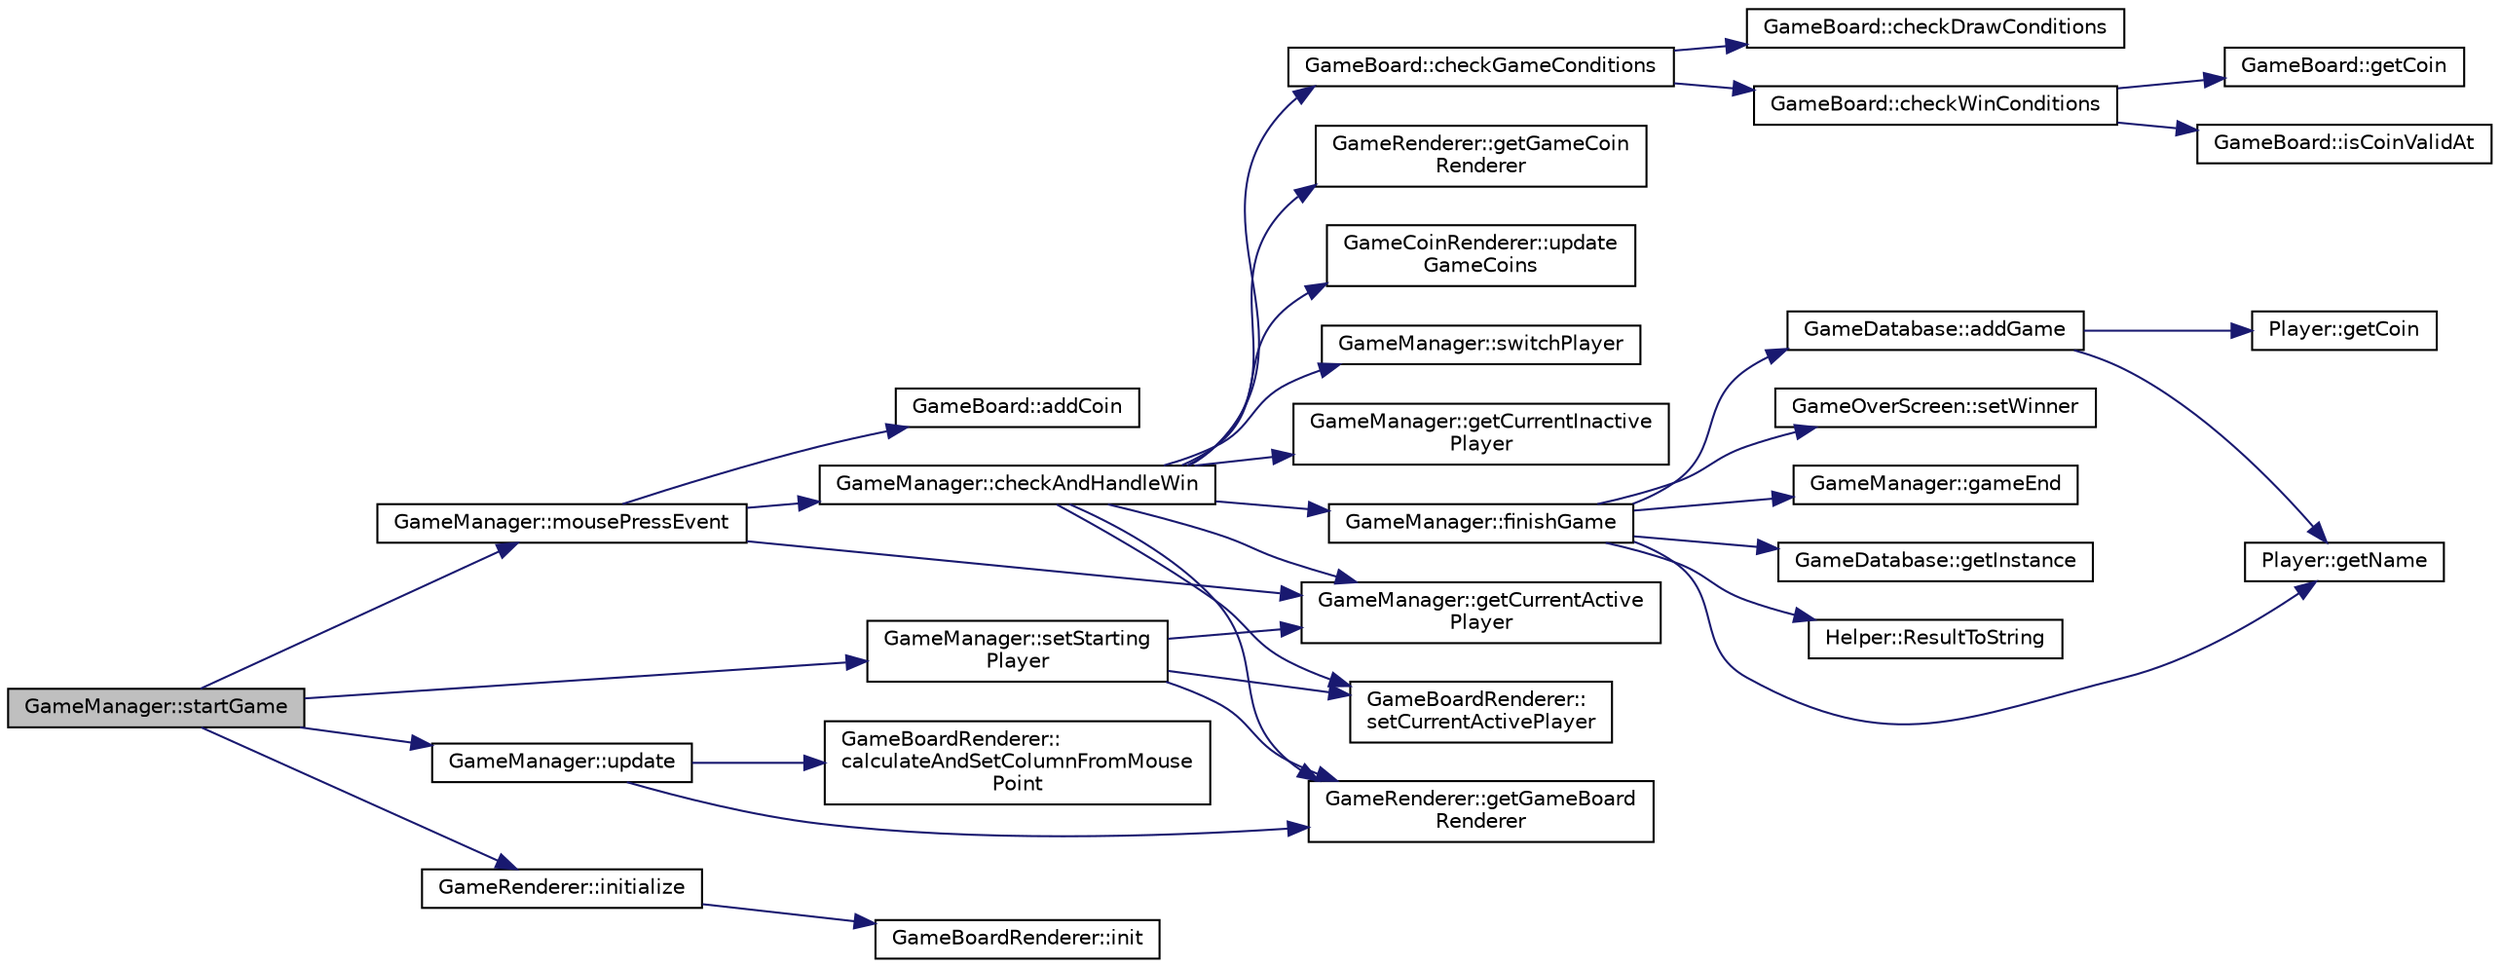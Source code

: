 digraph "GameManager::startGame"
{
  edge [fontname="Helvetica",fontsize="10",labelfontname="Helvetica",labelfontsize="10"];
  node [fontname="Helvetica",fontsize="10",shape=record];
  rankdir="LR";
  Node1 [label="GameManager::startGame",height=0.2,width=0.4,color="black", fillcolor="grey75", style="filled" fontcolor="black"];
  Node1 -> Node2 [color="midnightblue",fontsize="10",style="solid",fontname="Helvetica"];
  Node2 [label="GameManager::mousePressEvent",height=0.2,width=0.4,color="black", fillcolor="white", style="filled",URL="$class_game_manager.html#ac15bf5701604781f66047dc8c94f70a7",tooltip="drop coins and check finish game "];
  Node2 -> Node3 [color="midnightblue",fontsize="10",style="solid",fontname="Helvetica"];
  Node3 [label="GameBoard::addCoin",height=0.2,width=0.4,color="black", fillcolor="white", style="filled",URL="$class_game_board.html#a706ae720beb9de8147298676dc75283c",tooltip="add coin to the game board at the specific column "];
  Node2 -> Node4 [color="midnightblue",fontsize="10",style="solid",fontname="Helvetica"];
  Node4 [label="GameManager::getCurrentActive\lPlayer",height=0.2,width=0.4,color="black", fillcolor="white", style="filled",URL="$class_game_manager.html#aef672bf56ae84eb10a65bf227e487717"];
  Node2 -> Node5 [color="midnightblue",fontsize="10",style="solid",fontname="Helvetica"];
  Node5 [label="GameManager::checkAndHandleWin",height=0.2,width=0.4,color="black", fillcolor="white", style="filled",URL="$class_game_manager.html#a4d65975808a9ddce05814b0708b11268"];
  Node5 -> Node6 [color="midnightblue",fontsize="10",style="solid",fontname="Helvetica"];
  Node6 [label="GameBoard::checkGameConditions",height=0.2,width=0.4,color="black", fillcolor="white", style="filled",URL="$class_game_board.html#a72290b30d47b27d1a929150cd9d16305",tooltip="check if the game is over "];
  Node6 -> Node7 [color="midnightblue",fontsize="10",style="solid",fontname="Helvetica"];
  Node7 [label="GameBoard::checkDrawConditions",height=0.2,width=0.4,color="black", fillcolor="white", style="filled",URL="$class_game_board.html#a9d39bb64647af701a265251624287807"];
  Node6 -> Node8 [color="midnightblue",fontsize="10",style="solid",fontname="Helvetica"];
  Node8 [label="GameBoard::checkWinConditions",height=0.2,width=0.4,color="black", fillcolor="white", style="filled",URL="$class_game_board.html#a2ac14f3ff1d653e086136792fe0933d6"];
  Node8 -> Node9 [color="midnightblue",fontsize="10",style="solid",fontname="Helvetica"];
  Node9 [label="GameBoard::getCoin",height=0.2,width=0.4,color="black", fillcolor="white", style="filled",URL="$class_game_board.html#a15b19b2ec1e4c63b47e113aba42d3ae3"];
  Node8 -> Node10 [color="midnightblue",fontsize="10",style="solid",fontname="Helvetica"];
  Node10 [label="GameBoard::isCoinValidAt",height=0.2,width=0.4,color="black", fillcolor="white", style="filled",URL="$class_game_board.html#ae43c300f4bc9df8a8d65231f96d335dd"];
  Node5 -> Node11 [color="midnightblue",fontsize="10",style="solid",fontname="Helvetica"];
  Node11 [label="GameRenderer::getGameCoin\lRenderer",height=0.2,width=0.4,color="black", fillcolor="white", style="filled",URL="$class_game_renderer.html#a5c90477c42380849ef0be29dbe548396"];
  Node5 -> Node12 [color="midnightblue",fontsize="10",style="solid",fontname="Helvetica"];
  Node12 [label="GameCoinRenderer::update\lGameCoins",height=0.2,width=0.4,color="black", fillcolor="white", style="filled",URL="$class_game_coin_renderer.html#a88ecbeec05a81381ee676463fe2aac53",tooltip="adds coins to the board "];
  Node5 -> Node4 [color="midnightblue",fontsize="10",style="solid",fontname="Helvetica"];
  Node5 -> Node13 [color="midnightblue",fontsize="10",style="solid",fontname="Helvetica"];
  Node13 [label="GameManager::switchPlayer",height=0.2,width=0.4,color="black", fillcolor="white", style="filled",URL="$class_game_manager.html#af49538ffbacf3ed465fe23191f0a7378"];
  Node5 -> Node14 [color="midnightblue",fontsize="10",style="solid",fontname="Helvetica"];
  Node14 [label="GameManager::getCurrentInactive\lPlayer",height=0.2,width=0.4,color="black", fillcolor="white", style="filled",URL="$class_game_manager.html#a875582122292a52ffcae786a46490f89"];
  Node5 -> Node15 [color="midnightblue",fontsize="10",style="solid",fontname="Helvetica"];
  Node15 [label="GameManager::finishGame",height=0.2,width=0.4,color="black", fillcolor="white", style="filled",URL="$class_game_manager.html#afc363c6765b4fdf990f75bd5978a9dbb"];
  Node15 -> Node16 [color="midnightblue",fontsize="10",style="solid",fontname="Helvetica"];
  Node16 [label="Helper::ResultToString",height=0.2,width=0.4,color="black", fillcolor="white", style="filled",URL="$class_helper.html#a665cf4e080d1e25199e5545df0cc253c"];
  Node15 -> Node17 [color="midnightblue",fontsize="10",style="solid",fontname="Helvetica"];
  Node17 [label="Player::getName",height=0.2,width=0.4,color="black", fillcolor="white", style="filled",URL="$class_player.html#ade0334ac0e87ac1c5e09ce78f2cafd83"];
  Node15 -> Node18 [color="midnightblue",fontsize="10",style="solid",fontname="Helvetica"];
  Node18 [label="GameOverScreen::setWinner",height=0.2,width=0.4,color="black", fillcolor="white", style="filled",URL="$class_game_over_screen.html#a9767d775fcb476810e1d3690e631aa62"];
  Node15 -> Node19 [color="midnightblue",fontsize="10",style="solid",fontname="Helvetica"];
  Node19 [label="GameManager::gameEnd",height=0.2,width=0.4,color="black", fillcolor="white", style="filled",URL="$class_game_manager.html#a55876082b15630acf8109b5f0a33e6bd"];
  Node15 -> Node20 [color="midnightblue",fontsize="10",style="solid",fontname="Helvetica"];
  Node20 [label="GameDatabase::getInstance",height=0.2,width=0.4,color="black", fillcolor="white", style="filled",URL="$class_game_database.html#a216477b314b74b86d42c943b359ac33a"];
  Node15 -> Node21 [color="midnightblue",fontsize="10",style="solid",fontname="Helvetica"];
  Node21 [label="GameDatabase::addGame",height=0.2,width=0.4,color="black", fillcolor="white", style="filled",URL="$class_game_database.html#aa2e298187a235ff09b53444b65ef806c",tooltip="Adds a game to the database. "];
  Node21 -> Node17 [color="midnightblue",fontsize="10",style="solid",fontname="Helvetica"];
  Node21 -> Node22 [color="midnightblue",fontsize="10",style="solid",fontname="Helvetica"];
  Node22 [label="Player::getCoin",height=0.2,width=0.4,color="black", fillcolor="white", style="filled",URL="$class_player.html#a60bab4053f47b075a4228b5237394711"];
  Node5 -> Node23 [color="midnightblue",fontsize="10",style="solid",fontname="Helvetica"];
  Node23 [label="GameRenderer::getGameBoard\lRenderer",height=0.2,width=0.4,color="black", fillcolor="white", style="filled",URL="$class_game_renderer.html#a929f075483f98a51f71051777d8e6f8f"];
  Node5 -> Node24 [color="midnightblue",fontsize="10",style="solid",fontname="Helvetica"];
  Node24 [label="GameBoardRenderer::\lsetCurrentActivePlayer",height=0.2,width=0.4,color="black", fillcolor="white", style="filled",URL="$class_game_board_renderer.html#a5678cf7626743de3844406465ca2bf6f"];
  Node1 -> Node25 [color="midnightblue",fontsize="10",style="solid",fontname="Helvetica"];
  Node25 [label="GameManager::update",height=0.2,width=0.4,color="black", fillcolor="white", style="filled",URL="$class_game_manager.html#a7ecc3a14cd9e92f50729b37d1364953f",tooltip="poll mouse position and update states "];
  Node25 -> Node23 [color="midnightblue",fontsize="10",style="solid",fontname="Helvetica"];
  Node25 -> Node26 [color="midnightblue",fontsize="10",style="solid",fontname="Helvetica"];
  Node26 [label="GameBoardRenderer::\lcalculateAndSetColumnFromMouse\lPoint",height=0.2,width=0.4,color="black", fillcolor="white", style="filled",URL="$class_game_board_renderer.html#a816b3c402bf466641681ed67cefe1041"];
  Node1 -> Node27 [color="midnightblue",fontsize="10",style="solid",fontname="Helvetica"];
  Node27 [label="GameRenderer::initialize",height=0.2,width=0.4,color="black", fillcolor="white", style="filled",URL="$class_game_renderer.html#a82019f8ae05f9ecfd4c2aec279ed9dec"];
  Node27 -> Node28 [color="midnightblue",fontsize="10",style="solid",fontname="Helvetica"];
  Node28 [label="GameBoardRenderer::init",height=0.2,width=0.4,color="black", fillcolor="white", style="filled",URL="$class_game_board_renderer.html#a5b45052cf71976461b07721195dd5dbe"];
  Node1 -> Node29 [color="midnightblue",fontsize="10",style="solid",fontname="Helvetica"];
  Node29 [label="GameManager::setStarting\lPlayer",height=0.2,width=0.4,color="black", fillcolor="white", style="filled",URL="$class_game_manager.html#a6ec9d87c1a6366be0f5b2191b798a679",tooltip="used for diffent game managers to handle starting player "];
  Node29 -> Node23 [color="midnightblue",fontsize="10",style="solid",fontname="Helvetica"];
  Node29 -> Node24 [color="midnightblue",fontsize="10",style="solid",fontname="Helvetica"];
  Node29 -> Node4 [color="midnightblue",fontsize="10",style="solid",fontname="Helvetica"];
}
